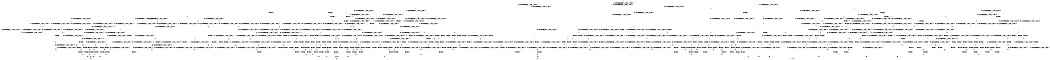 digraph BCG {
size = "7, 10.5";
center = TRUE;
node [shape = circle];
0 [peripheries = 2];
0 -> 1 [label = "EX !0 !ATOMIC_EXCH_BRANCH (1, +1, TRUE, +0, 2, TRUE) !{0}"];
0 -> 2 [label = "EX !2 !ATOMIC_EXCH_BRANCH (1, +0, TRUE, +0, 1, TRUE) !{0}"];
0 -> 3 [label = "EX !1 !ATOMIC_EXCH_BRANCH (1, +1, TRUE, +0, 3, TRUE) !{0}"];
0 -> 4 [label = "EX !0 !ATOMIC_EXCH_BRANCH (1, +1, TRUE, +0, 2, TRUE) !{0}"];
1 -> 5 [label = "EX !2 !ATOMIC_EXCH_BRANCH (1, +0, TRUE, +0, 1, FALSE) !{0}"];
1 -> 6 [label = "EX !1 !ATOMIC_EXCH_BRANCH (1, +1, TRUE, +0, 3, FALSE) !{0}"];
1 -> 7 [label = "TERMINATE !0"];
2 -> 2 [label = "EX !2 !ATOMIC_EXCH_BRANCH (1, +0, TRUE, +0, 1, TRUE) !{0}"];
2 -> 8 [label = "EX !0 !ATOMIC_EXCH_BRANCH (1, +1, TRUE, +0, 2, TRUE) !{0}"];
2 -> 9 [label = "EX !1 !ATOMIC_EXCH_BRANCH (1, +1, TRUE, +0, 3, TRUE) !{0}"];
2 -> 10 [label = "EX !0 !ATOMIC_EXCH_BRANCH (1, +1, TRUE, +0, 2, TRUE) !{0}"];
3 -> 11 [label = "EX !0 !ATOMIC_EXCH_BRANCH (1, +1, TRUE, +0, 2, FALSE) !{0}"];
3 -> 12 [label = "EX !2 !ATOMIC_EXCH_BRANCH (1, +0, TRUE, +0, 1, FALSE) !{0}"];
3 -> 13 [label = "TERMINATE !1"];
3 -> 14 [label = "EX !0 !ATOMIC_EXCH_BRANCH (1, +1, TRUE, +0, 2, FALSE) !{0}"];
4 -> 15 [label = "EX !2 !ATOMIC_EXCH_BRANCH (1, +0, TRUE, +0, 1, FALSE) !{0}"];
4 -> 16 [label = "EX !1 !ATOMIC_EXCH_BRANCH (1, +1, TRUE, +0, 3, FALSE) !{0}"];
4 -> 17 [label = "TERMINATE !0"];
5 -> 18 [label = "EX !1 !ATOMIC_EXCH_BRANCH (1, +1, TRUE, +0, 3, TRUE) !{0}"];
5 -> 19 [label = "TERMINATE !0"];
5 -> 20 [label = "TERMINATE !2"];
6 -> 21 [label = "EX !1 !ATOMIC_EXCH_BRANCH (1, +0, TRUE, +1, 1, TRUE) !{0}"];
6 -> 22 [label = "EX !2 !ATOMIC_EXCH_BRANCH (1, +0, TRUE, +0, 1, FALSE) !{0}"];
6 -> 23 [label = "TERMINATE !0"];
7 -> 24 [label = "EX !1 !ATOMIC_EXCH_BRANCH (1, +1, TRUE, +0, 3, FALSE) !{1}"];
7 -> 25 [label = "EX !2 !ATOMIC_EXCH_BRANCH (1, +0, TRUE, +0, 1, FALSE) !{1}"];
7 -> 26 [label = "EX !1 !ATOMIC_EXCH_BRANCH (1, +1, TRUE, +0, 3, FALSE) !{1}"];
8 -> 5 [label = "EX !2 !ATOMIC_EXCH_BRANCH (1, +0, TRUE, +0, 1, FALSE) !{0}"];
8 -> 27 [label = "EX !1 !ATOMIC_EXCH_BRANCH (1, +1, TRUE, +0, 3, FALSE) !{0}"];
8 -> 28 [label = "TERMINATE !0"];
9 -> 12 [label = "EX !2 !ATOMIC_EXCH_BRANCH (1, +0, TRUE, +0, 1, FALSE) !{0}"];
9 -> 29 [label = "EX !0 !ATOMIC_EXCH_BRANCH (1, +1, TRUE, +0, 2, FALSE) !{0}"];
9 -> 30 [label = "TERMINATE !1"];
9 -> 31 [label = "EX !0 !ATOMIC_EXCH_BRANCH (1, +1, TRUE, +0, 2, FALSE) !{0}"];
10 -> 15 [label = "EX !2 !ATOMIC_EXCH_BRANCH (1, +0, TRUE, +0, 1, FALSE) !{0}"];
10 -> 32 [label = "EX !1 !ATOMIC_EXCH_BRANCH (1, +1, TRUE, +0, 3, FALSE) !{0}"];
10 -> 33 [label = "TERMINATE !0"];
11 -> 34 [label = "EX !2 !ATOMIC_EXCH_BRANCH (1, +0, TRUE, +0, 1, FALSE) !{0}"];
11 -> 35 [label = "TERMINATE !0"];
11 -> 36 [label = "TERMINATE !1"];
12 -> 18 [label = "EX !0 !ATOMIC_EXCH_BRANCH (1, +1, TRUE, +0, 2, TRUE) !{0}"];
12 -> 37 [label = "TERMINATE !2"];
12 -> 38 [label = "TERMINATE !1"];
12 -> 39 [label = "EX !0 !ATOMIC_EXCH_BRANCH (1, +1, TRUE, +0, 2, TRUE) !{0}"];
13 -> 40 [label = "EX !0 !ATOMIC_EXCH_BRANCH (1, +1, TRUE, +0, 2, FALSE) !{0}"];
13 -> 41 [label = "EX !2 !ATOMIC_EXCH_BRANCH (1, +0, TRUE, +0, 1, FALSE) !{0}"];
13 -> 42 [label = "EX !0 !ATOMIC_EXCH_BRANCH (1, +1, TRUE, +0, 2, FALSE) !{0}"];
14 -> 43 [label = "EX !2 !ATOMIC_EXCH_BRANCH (1, +0, TRUE, +0, 1, FALSE) !{0}"];
14 -> 44 [label = "TERMINATE !0"];
14 -> 45 [label = "TERMINATE !1"];
15 -> 39 [label = "EX !1 !ATOMIC_EXCH_BRANCH (1, +1, TRUE, +0, 3, TRUE) !{0}"];
15 -> 46 [label = "TERMINATE !0"];
15 -> 47 [label = "TERMINATE !2"];
16 -> 48 [label = "EX !1 !ATOMIC_EXCH_BRANCH (1, +0, TRUE, +1, 1, TRUE) !{0}"];
16 -> 49 [label = "EX !2 !ATOMIC_EXCH_BRANCH (1, +0, TRUE, +0, 1, FALSE) !{0}"];
16 -> 50 [label = "TERMINATE !0"];
17 -> 51 [label = "EX !1 !ATOMIC_EXCH_BRANCH (1, +1, TRUE, +0, 3, FALSE) !{1}"];
17 -> 52 [label = "EX !2 !ATOMIC_EXCH_BRANCH (1, +0, TRUE, +0, 1, FALSE) !{1}"];
18 -> 53 [label = "TERMINATE !0"];
18 -> 54 [label = "TERMINATE !2"];
18 -> 55 [label = "TERMINATE !1"];
19 -> 56 [label = "EX !1 !ATOMIC_EXCH_BRANCH (1, +1, TRUE, +0, 3, TRUE) !{1}"];
19 -> 57 [label = "TERMINATE !2"];
19 -> 58 [label = "EX !1 !ATOMIC_EXCH_BRANCH (1, +1, TRUE, +0, 3, TRUE) !{1}"];
20 -> 59 [label = "EX !1 !ATOMIC_EXCH_BRANCH (1, +1, TRUE, +0, 3, TRUE) !{0}"];
20 -> 60 [label = "TERMINATE !0"];
21 -> 61 [label = "EX !1 !ATOMIC_EXCH_BRANCH (1, +1, TRUE, +0, 3, TRUE) !{0}"];
21 -> 62 [label = "EX !2 !ATOMIC_EXCH_BRANCH (1, +0, TRUE, +0, 1, TRUE) !{0}"];
21 -> 63 [label = "TERMINATE !0"];
22 -> 64 [label = "EX !1 !ATOMIC_EXCH_BRANCH (1, +0, TRUE, +1, 1, FALSE) !{0}"];
22 -> 65 [label = "TERMINATE !0"];
22 -> 66 [label = "TERMINATE !2"];
23 -> 67 [label = "EX !1 !ATOMIC_EXCH_BRANCH (1, +0, TRUE, +1, 1, TRUE) !{1}"];
23 -> 68 [label = "EX !2 !ATOMIC_EXCH_BRANCH (1, +0, TRUE, +0, 1, FALSE) !{1}"];
23 -> 69 [label = "EX !1 !ATOMIC_EXCH_BRANCH (1, +0, TRUE, +1, 1, TRUE) !{1}"];
24 -> 67 [label = "EX !1 !ATOMIC_EXCH_BRANCH (1, +0, TRUE, +1, 1, TRUE) !{1}"];
24 -> 68 [label = "EX !2 !ATOMIC_EXCH_BRANCH (1, +0, TRUE, +0, 1, FALSE) !{1}"];
24 -> 69 [label = "EX !1 !ATOMIC_EXCH_BRANCH (1, +0, TRUE, +1, 1, TRUE) !{1}"];
25 -> 56 [label = "EX !1 !ATOMIC_EXCH_BRANCH (1, +1, TRUE, +0, 3, TRUE) !{1}"];
25 -> 57 [label = "TERMINATE !2"];
25 -> 58 [label = "EX !1 !ATOMIC_EXCH_BRANCH (1, +1, TRUE, +0, 3, TRUE) !{1}"];
26 -> 70 [label = "EX !2 !ATOMIC_EXCH_BRANCH (1, +0, TRUE, +0, 1, FALSE) !{1}"];
26 -> 69 [label = "EX !1 !ATOMIC_EXCH_BRANCH (1, +0, TRUE, +1, 1, TRUE) !{1}"];
27 -> 71 [label = "EX !1 !ATOMIC_EXCH_BRANCH (1, +0, TRUE, +1, 1, TRUE) !{0}"];
27 -> 22 [label = "EX !2 !ATOMIC_EXCH_BRANCH (1, +0, TRUE, +0, 1, FALSE) !{0}"];
27 -> 72 [label = "TERMINATE !0"];
28 -> 25 [label = "EX !2 !ATOMIC_EXCH_BRANCH (1, +0, TRUE, +0, 1, FALSE) !{1}"];
28 -> 73 [label = "EX !1 !ATOMIC_EXCH_BRANCH (1, +1, TRUE, +0, 3, FALSE) !{1}"];
28 -> 74 [label = "EX !1 !ATOMIC_EXCH_BRANCH (1, +1, TRUE, +0, 3, FALSE) !{1}"];
29 -> 34 [label = "EX !2 !ATOMIC_EXCH_BRANCH (1, +0, TRUE, +0, 1, FALSE) !{0}"];
29 -> 75 [label = "TERMINATE !0"];
29 -> 76 [label = "TERMINATE !1"];
30 -> 41 [label = "EX !2 !ATOMIC_EXCH_BRANCH (1, +0, TRUE, +0, 1, FALSE) !{0}"];
30 -> 77 [label = "EX !0 !ATOMIC_EXCH_BRANCH (1, +1, TRUE, +0, 2, FALSE) !{0}"];
30 -> 78 [label = "EX !0 !ATOMIC_EXCH_BRANCH (1, +1, TRUE, +0, 2, FALSE) !{0}"];
31 -> 43 [label = "EX !2 !ATOMIC_EXCH_BRANCH (1, +0, TRUE, +0, 1, FALSE) !{0}"];
31 -> 79 [label = "TERMINATE !0"];
31 -> 80 [label = "TERMINATE !1"];
32 -> 81 [label = "EX !1 !ATOMIC_EXCH_BRANCH (1, +0, TRUE, +1, 1, TRUE) !{0}"];
32 -> 49 [label = "EX !2 !ATOMIC_EXCH_BRANCH (1, +0, TRUE, +0, 1, FALSE) !{0}"];
32 -> 82 [label = "TERMINATE !0"];
33 -> 52 [label = "EX !2 !ATOMIC_EXCH_BRANCH (1, +0, TRUE, +0, 1, FALSE) !{1}"];
33 -> 83 [label = "EX !1 !ATOMIC_EXCH_BRANCH (1, +1, TRUE, +0, 3, FALSE) !{1}"];
34 -> 84 [label = "TERMINATE !0"];
34 -> 85 [label = "TERMINATE !2"];
34 -> 86 [label = "TERMINATE !1"];
35 -> 87 [label = "EX !2 !ATOMIC_EXCH_BRANCH (1, +0, TRUE, +0, 1, FALSE) !{1}"];
35 -> 88 [label = "TERMINATE !1"];
36 -> 89 [label = "EX !2 !ATOMIC_EXCH_BRANCH (1, +0, TRUE, +0, 1, FALSE) !{0}"];
36 -> 90 [label = "TERMINATE !0"];
37 -> 59 [label = "EX !0 !ATOMIC_EXCH_BRANCH (1, +1, TRUE, +0, 2, TRUE) !{0}"];
37 -> 91 [label = "TERMINATE !1"];
37 -> 92 [label = "EX !0 !ATOMIC_EXCH_BRANCH (1, +1, TRUE, +0, 2, TRUE) !{0}"];
38 -> 93 [label = "EX !0 !ATOMIC_EXCH_BRANCH (1, +1, TRUE, +0, 2, TRUE) !{0}"];
38 -> 94 [label = "TERMINATE !2"];
38 -> 95 [label = "EX !0 !ATOMIC_EXCH_BRANCH (1, +1, TRUE, +0, 2, TRUE) !{0}"];
39 -> 96 [label = "TERMINATE !0"];
39 -> 97 [label = "TERMINATE !2"];
39 -> 98 [label = "TERMINATE !1"];
40 -> 89 [label = "EX !2 !ATOMIC_EXCH_BRANCH (1, +0, TRUE, +0, 1, FALSE) !{0}"];
40 -> 90 [label = "TERMINATE !0"];
41 -> 93 [label = "EX !0 !ATOMIC_EXCH_BRANCH (1, +1, TRUE, +0, 2, TRUE) !{0}"];
41 -> 94 [label = "TERMINATE !2"];
41 -> 95 [label = "EX !0 !ATOMIC_EXCH_BRANCH (1, +1, TRUE, +0, 2, TRUE) !{0}"];
42 -> 99 [label = "EX !2 !ATOMIC_EXCH_BRANCH (1, +0, TRUE, +0, 1, FALSE) !{0}"];
42 -> 100 [label = "TERMINATE !0"];
43 -> 101 [label = "TERMINATE !0"];
43 -> 102 [label = "TERMINATE !2"];
43 -> 103 [label = "TERMINATE !1"];
44 -> 104 [label = "EX !2 !ATOMIC_EXCH_BRANCH (1, +0, TRUE, +0, 1, FALSE) !{1}"];
44 -> 105 [label = "TERMINATE !1"];
45 -> 99 [label = "EX !2 !ATOMIC_EXCH_BRANCH (1, +0, TRUE, +0, 1, FALSE) !{0}"];
45 -> 100 [label = "TERMINATE !0"];
46 -> 106 [label = "EX !1 !ATOMIC_EXCH_BRANCH (1, +1, TRUE, +0, 3, TRUE) !{1}"];
46 -> 107 [label = "TERMINATE !2"];
47 -> 92 [label = "EX !1 !ATOMIC_EXCH_BRANCH (1, +1, TRUE, +0, 3, TRUE) !{0}"];
47 -> 108 [label = "TERMINATE !0"];
48 -> 109 [label = "EX !1 !ATOMIC_EXCH_BRANCH (1, +1, TRUE, +0, 3, TRUE) !{0}"];
48 -> 110 [label = "EX !2 !ATOMIC_EXCH_BRANCH (1, +0, TRUE, +0, 1, TRUE) !{0}"];
48 -> 111 [label = "TERMINATE !0"];
49 -> 112 [label = "EX !1 !ATOMIC_EXCH_BRANCH (1, +0, TRUE, +1, 1, FALSE) !{0}"];
49 -> 113 [label = "TERMINATE !0"];
49 -> 114 [label = "TERMINATE !2"];
50 -> 115 [label = "EX !1 !ATOMIC_EXCH_BRANCH (1, +0, TRUE, +1, 1, TRUE) !{1}"];
50 -> 116 [label = "EX !2 !ATOMIC_EXCH_BRANCH (1, +0, TRUE, +0, 1, FALSE) !{1}"];
51 -> 115 [label = "EX !1 !ATOMIC_EXCH_BRANCH (1, +0, TRUE, +1, 1, TRUE) !{1}"];
51 -> 116 [label = "EX !2 !ATOMIC_EXCH_BRANCH (1, +0, TRUE, +0, 1, FALSE) !{1}"];
52 -> 106 [label = "EX !1 !ATOMIC_EXCH_BRANCH (1, +1, TRUE, +0, 3, TRUE) !{1}"];
52 -> 107 [label = "TERMINATE !2"];
53 -> 117 [label = "TERMINATE !2"];
53 -> 118 [label = "TERMINATE !1"];
54 -> 119 [label = "TERMINATE !0"];
54 -> 120 [label = "TERMINATE !1"];
55 -> 121 [label = "TERMINATE !0"];
55 -> 122 [label = "TERMINATE !2"];
56 -> 117 [label = "TERMINATE !2"];
56 -> 118 [label = "TERMINATE !1"];
57 -> 123 [label = "EX !1 !ATOMIC_EXCH_BRANCH (1, +1, TRUE, +0, 3, TRUE) !{1}"];
57 -> 124 [label = "EX !1 !ATOMIC_EXCH_BRANCH (1, +1, TRUE, +0, 3, TRUE) !{1}"];
58 -> 125 [label = "TERMINATE !2"];
58 -> 126 [label = "TERMINATE !1"];
59 -> 119 [label = "TERMINATE !0"];
59 -> 120 [label = "TERMINATE !1"];
60 -> 123 [label = "EX !1 !ATOMIC_EXCH_BRANCH (1, +1, TRUE, +0, 3, TRUE) !{1}"];
60 -> 124 [label = "EX !1 !ATOMIC_EXCH_BRANCH (1, +1, TRUE, +0, 3, TRUE) !{1}"];
61 -> 34 [label = "EX !2 !ATOMIC_EXCH_BRANCH (1, +0, TRUE, +0, 1, FALSE) !{0}"];
61 -> 35 [label = "TERMINATE !0"];
61 -> 36 [label = "TERMINATE !1"];
62 -> 127 [label = "EX !1 !ATOMIC_EXCH_BRANCH (1, +1, TRUE, +0, 3, TRUE) !{0}"];
62 -> 62 [label = "EX !2 !ATOMIC_EXCH_BRANCH (1, +0, TRUE, +0, 1, TRUE) !{0}"];
62 -> 128 [label = "TERMINATE !0"];
63 -> 129 [label = "EX !1 !ATOMIC_EXCH_BRANCH (1, +1, TRUE, +0, 3, TRUE) !{1}"];
63 -> 130 [label = "EX !2 !ATOMIC_EXCH_BRANCH (1, +0, TRUE, +0, 1, TRUE) !{1}"];
63 -> 131 [label = "EX !1 !ATOMIC_EXCH_BRANCH (1, +1, TRUE, +0, 3, TRUE) !{1}"];
64 -> 84 [label = "TERMINATE !0"];
64 -> 85 [label = "TERMINATE !2"];
64 -> 86 [label = "TERMINATE !1"];
65 -> 132 [label = "EX !1 !ATOMIC_EXCH_BRANCH (1, +0, TRUE, +1, 1, FALSE) !{1}"];
65 -> 133 [label = "TERMINATE !2"];
65 -> 134 [label = "EX !1 !ATOMIC_EXCH_BRANCH (1, +0, TRUE, +1, 1, FALSE) !{1}"];
66 -> 135 [label = "EX !1 !ATOMIC_EXCH_BRANCH (1, +0, TRUE, +1, 1, FALSE) !{0}"];
66 -> 136 [label = "TERMINATE !0"];
67 -> 129 [label = "EX !1 !ATOMIC_EXCH_BRANCH (1, +1, TRUE, +0, 3, TRUE) !{1}"];
67 -> 130 [label = "EX !2 !ATOMIC_EXCH_BRANCH (1, +0, TRUE, +0, 1, TRUE) !{1}"];
67 -> 131 [label = "EX !1 !ATOMIC_EXCH_BRANCH (1, +1, TRUE, +0, 3, TRUE) !{1}"];
68 -> 132 [label = "EX !1 !ATOMIC_EXCH_BRANCH (1, +0, TRUE, +1, 1, FALSE) !{1}"];
68 -> 133 [label = "TERMINATE !2"];
68 -> 134 [label = "EX !1 !ATOMIC_EXCH_BRANCH (1, +0, TRUE, +1, 1, FALSE) !{1}"];
69 -> 137 [label = "EX !2 !ATOMIC_EXCH_BRANCH (1, +0, TRUE, +0, 1, TRUE) !{1}"];
69 -> 131 [label = "EX !1 !ATOMIC_EXCH_BRANCH (1, +1, TRUE, +0, 3, TRUE) !{1}"];
70 -> 138 [label = "TERMINATE !2"];
70 -> 134 [label = "EX !1 !ATOMIC_EXCH_BRANCH (1, +0, TRUE, +1, 1, FALSE) !{1}"];
71 -> 127 [label = "EX !1 !ATOMIC_EXCH_BRANCH (1, +1, TRUE, +0, 3, TRUE) !{0}"];
71 -> 62 [label = "EX !2 !ATOMIC_EXCH_BRANCH (1, +0, TRUE, +0, 1, TRUE) !{0}"];
71 -> 128 [label = "TERMINATE !0"];
72 -> 139 [label = "EX !1 !ATOMIC_EXCH_BRANCH (1, +0, TRUE, +1, 1, TRUE) !{1}"];
72 -> 68 [label = "EX !2 !ATOMIC_EXCH_BRANCH (1, +0, TRUE, +0, 1, FALSE) !{1}"];
72 -> 140 [label = "EX !1 !ATOMIC_EXCH_BRANCH (1, +0, TRUE, +1, 1, TRUE) !{1}"];
73 -> 139 [label = "EX !1 !ATOMIC_EXCH_BRANCH (1, +0, TRUE, +1, 1, TRUE) !{1}"];
73 -> 68 [label = "EX !2 !ATOMIC_EXCH_BRANCH (1, +0, TRUE, +0, 1, FALSE) !{1}"];
73 -> 140 [label = "EX !1 !ATOMIC_EXCH_BRANCH (1, +0, TRUE, +1, 1, TRUE) !{1}"];
74 -> 70 [label = "EX !2 !ATOMIC_EXCH_BRANCH (1, +0, TRUE, +0, 1, FALSE) !{1}"];
74 -> 140 [label = "EX !1 !ATOMIC_EXCH_BRANCH (1, +0, TRUE, +1, 1, TRUE) !{1}"];
75 -> 87 [label = "EX !2 !ATOMIC_EXCH_BRANCH (1, +0, TRUE, +0, 1, FALSE) !{1}"];
75 -> 141 [label = "TERMINATE !1"];
76 -> 89 [label = "EX !2 !ATOMIC_EXCH_BRANCH (1, +0, TRUE, +0, 1, FALSE) !{0}"];
76 -> 142 [label = "TERMINATE !0"];
77 -> 89 [label = "EX !2 !ATOMIC_EXCH_BRANCH (1, +0, TRUE, +0, 1, FALSE) !{0}"];
77 -> 142 [label = "TERMINATE !0"];
78 -> 99 [label = "EX !2 !ATOMIC_EXCH_BRANCH (1, +0, TRUE, +0, 1, FALSE) !{0}"];
78 -> 143 [label = "TERMINATE !0"];
79 -> 104 [label = "EX !2 !ATOMIC_EXCH_BRANCH (1, +0, TRUE, +0, 1, FALSE) !{1}"];
79 -> 144 [label = "TERMINATE !1"];
80 -> 99 [label = "EX !2 !ATOMIC_EXCH_BRANCH (1, +0, TRUE, +0, 1, FALSE) !{0}"];
80 -> 143 [label = "TERMINATE !0"];
81 -> 145 [label = "EX !1 !ATOMIC_EXCH_BRANCH (1, +1, TRUE, +0, 3, TRUE) !{0}"];
81 -> 110 [label = "EX !2 !ATOMIC_EXCH_BRANCH (1, +0, TRUE, +0, 1, TRUE) !{0}"];
81 -> 146 [label = "TERMINATE !0"];
82 -> 147 [label = "EX !1 !ATOMIC_EXCH_BRANCH (1, +0, TRUE, +1, 1, TRUE) !{1}"];
82 -> 116 [label = "EX !2 !ATOMIC_EXCH_BRANCH (1, +0, TRUE, +0, 1, FALSE) !{1}"];
83 -> 147 [label = "EX !1 !ATOMIC_EXCH_BRANCH (1, +0, TRUE, +1, 1, TRUE) !{1}"];
83 -> 116 [label = "EX !2 !ATOMIC_EXCH_BRANCH (1, +0, TRUE, +0, 1, FALSE) !{1}"];
84 -> 148 [label = "TERMINATE !2"];
84 -> 149 [label = "TERMINATE !1"];
85 -> 150 [label = "TERMINATE !0"];
85 -> 151 [label = "TERMINATE !1"];
86 -> 152 [label = "TERMINATE !0"];
86 -> 153 [label = "TERMINATE !2"];
87 -> 148 [label = "TERMINATE !2"];
87 -> 149 [label = "TERMINATE !1"];
88 -> 154 [label = "EX !2 !ATOMIC_EXCH_BRANCH (1, +0, TRUE, +0, 1, FALSE) !{2}"];
88 -> 155 [label = "EX !2 !ATOMIC_EXCH_BRANCH (1, +0, TRUE, +0, 1, FALSE) !{2}"];
89 -> 152 [label = "TERMINATE !0"];
89 -> 153 [label = "TERMINATE !2"];
90 -> 154 [label = "EX !2 !ATOMIC_EXCH_BRANCH (1, +0, TRUE, +0, 1, FALSE) !{2}"];
90 -> 155 [label = "EX !2 !ATOMIC_EXCH_BRANCH (1, +0, TRUE, +0, 1, FALSE) !{2}"];
91 -> 156 [label = "EX !0 !ATOMIC_EXCH_BRANCH (1, +1, TRUE, +0, 2, TRUE) !{0}"];
91 -> 157 [label = "EX !0 !ATOMIC_EXCH_BRANCH (1, +1, TRUE, +0, 2, TRUE) !{0}"];
92 -> 158 [label = "TERMINATE !0"];
92 -> 159 [label = "TERMINATE !1"];
93 -> 121 [label = "TERMINATE !0"];
93 -> 122 [label = "TERMINATE !2"];
94 -> 156 [label = "EX !0 !ATOMIC_EXCH_BRANCH (1, +1, TRUE, +0, 2, TRUE) !{0}"];
94 -> 157 [label = "EX !0 !ATOMIC_EXCH_BRANCH (1, +1, TRUE, +0, 2, TRUE) !{0}"];
95 -> 160 [label = "TERMINATE !0"];
95 -> 161 [label = "TERMINATE !2"];
96 -> 162 [label = "TERMINATE !2"];
96 -> 163 [label = "TERMINATE !1"];
97 -> 158 [label = "TERMINATE !0"];
97 -> 159 [label = "TERMINATE !1"];
98 -> 160 [label = "TERMINATE !0"];
98 -> 161 [label = "TERMINATE !2"];
99 -> 164 [label = "TERMINATE !0"];
99 -> 165 [label = "TERMINATE !2"];
100 -> 166 [label = "EX !2 !ATOMIC_EXCH_BRANCH (1, +0, TRUE, +0, 1, FALSE) !{2}"];
101 -> 167 [label = "TERMINATE !2"];
101 -> 168 [label = "TERMINATE !1"];
102 -> 169 [label = "TERMINATE !0"];
102 -> 170 [label = "TERMINATE !1"];
103 -> 164 [label = "TERMINATE !0"];
103 -> 165 [label = "TERMINATE !2"];
104 -> 167 [label = "TERMINATE !2"];
104 -> 168 [label = "TERMINATE !1"];
105 -> 166 [label = "EX !2 !ATOMIC_EXCH_BRANCH (1, +0, TRUE, +0, 1, FALSE) !{2}"];
106 -> 162 [label = "TERMINATE !2"];
106 -> 163 [label = "TERMINATE !1"];
107 -> 171 [label = "EX !1 !ATOMIC_EXCH_BRANCH (1, +1, TRUE, +0, 3, TRUE) !{1}"];
108 -> 171 [label = "EX !1 !ATOMIC_EXCH_BRANCH (1, +1, TRUE, +0, 3, TRUE) !{1}"];
109 -> 43 [label = "EX !2 !ATOMIC_EXCH_BRANCH (1, +0, TRUE, +0, 1, FALSE) !{0}"];
109 -> 44 [label = "TERMINATE !0"];
109 -> 45 [label = "TERMINATE !1"];
110 -> 145 [label = "EX !1 !ATOMIC_EXCH_BRANCH (1, +1, TRUE, +0, 3, TRUE) !{0}"];
110 -> 110 [label = "EX !2 !ATOMIC_EXCH_BRANCH (1, +0, TRUE, +0, 1, TRUE) !{0}"];
110 -> 146 [label = "TERMINATE !0"];
111 -> 172 [label = "EX !1 !ATOMIC_EXCH_BRANCH (1, +1, TRUE, +0, 3, TRUE) !{1}"];
111 -> 173 [label = "EX !2 !ATOMIC_EXCH_BRANCH (1, +0, TRUE, +0, 1, TRUE) !{1}"];
112 -> 101 [label = "TERMINATE !0"];
112 -> 102 [label = "TERMINATE !2"];
112 -> 103 [label = "TERMINATE !1"];
113 -> 174 [label = "EX !1 !ATOMIC_EXCH_BRANCH (1, +0, TRUE, +1, 1, FALSE) !{1}"];
113 -> 175 [label = "TERMINATE !2"];
114 -> 176 [label = "EX !1 !ATOMIC_EXCH_BRANCH (1, +0, TRUE, +1, 1, FALSE) !{0}"];
114 -> 177 [label = "TERMINATE !0"];
115 -> 172 [label = "EX !1 !ATOMIC_EXCH_BRANCH (1, +1, TRUE, +0, 3, TRUE) !{1}"];
115 -> 173 [label = "EX !2 !ATOMIC_EXCH_BRANCH (1, +0, TRUE, +0, 1, TRUE) !{1}"];
116 -> 174 [label = "EX !1 !ATOMIC_EXCH_BRANCH (1, +0, TRUE, +1, 1, FALSE) !{1}"];
116 -> 175 [label = "TERMINATE !2"];
117 -> 178 [label = "TERMINATE !1"];
118 -> 179 [label = "TERMINATE !2"];
119 -> 178 [label = "TERMINATE !1"];
120 -> 180 [label = "TERMINATE !0"];
121 -> 179 [label = "TERMINATE !2"];
122 -> 180 [label = "TERMINATE !0"];
123 -> 178 [label = "TERMINATE !1"];
124 -> 181 [label = "TERMINATE !1"];
125 -> 181 [label = "TERMINATE !1"];
126 -> 182 [label = "TERMINATE !2"];
127 -> 34 [label = "EX !2 !ATOMIC_EXCH_BRANCH (1, +0, TRUE, +0, 1, FALSE) !{0}"];
127 -> 75 [label = "TERMINATE !0"];
127 -> 76 [label = "TERMINATE !1"];
128 -> 183 [label = "EX !1 !ATOMIC_EXCH_BRANCH (1, +1, TRUE, +0, 3, TRUE) !{1}"];
128 -> 130 [label = "EX !2 !ATOMIC_EXCH_BRANCH (1, +0, TRUE, +0, 1, TRUE) !{1}"];
128 -> 184 [label = "EX !1 !ATOMIC_EXCH_BRANCH (1, +1, TRUE, +0, 3, TRUE) !{1}"];
129 -> 87 [label = "EX !2 !ATOMIC_EXCH_BRANCH (1, +0, TRUE, +0, 1, FALSE) !{1}"];
129 -> 88 [label = "TERMINATE !1"];
130 -> 183 [label = "EX !1 !ATOMIC_EXCH_BRANCH (1, +1, TRUE, +0, 3, TRUE) !{1}"];
130 -> 130 [label = "EX !2 !ATOMIC_EXCH_BRANCH (1, +0, TRUE, +0, 1, TRUE) !{1}"];
130 -> 184 [label = "EX !1 !ATOMIC_EXCH_BRANCH (1, +1, TRUE, +0, 3, TRUE) !{1}"];
131 -> 185 [label = "EX !2 !ATOMIC_EXCH_BRANCH (1, +0, TRUE, +0, 1, FALSE) !{1}"];
131 -> 186 [label = "TERMINATE !1"];
132 -> 148 [label = "TERMINATE !2"];
132 -> 149 [label = "TERMINATE !1"];
133 -> 187 [label = "EX !1 !ATOMIC_EXCH_BRANCH (1, +0, TRUE, +1, 1, FALSE) !{1}"];
133 -> 188 [label = "EX !1 !ATOMIC_EXCH_BRANCH (1, +0, TRUE, +1, 1, FALSE) !{1}"];
134 -> 189 [label = "TERMINATE !2"];
134 -> 190 [label = "TERMINATE !1"];
135 -> 150 [label = "TERMINATE !0"];
135 -> 151 [label = "TERMINATE !1"];
136 -> 187 [label = "EX !1 !ATOMIC_EXCH_BRANCH (1, +0, TRUE, +1, 1, FALSE) !{1}"];
136 -> 188 [label = "EX !1 !ATOMIC_EXCH_BRANCH (1, +0, TRUE, +1, 1, FALSE) !{1}"];
137 -> 137 [label = "EX !2 !ATOMIC_EXCH_BRANCH (1, +0, TRUE, +0, 1, TRUE) !{1}"];
137 -> 184 [label = "EX !1 !ATOMIC_EXCH_BRANCH (1, +1, TRUE, +0, 3, TRUE) !{1}"];
138 -> 188 [label = "EX !1 !ATOMIC_EXCH_BRANCH (1, +0, TRUE, +1, 1, FALSE) !{1}"];
139 -> 183 [label = "EX !1 !ATOMIC_EXCH_BRANCH (1, +1, TRUE, +0, 3, TRUE) !{1}"];
139 -> 130 [label = "EX !2 !ATOMIC_EXCH_BRANCH (1, +0, TRUE, +0, 1, TRUE) !{1}"];
139 -> 184 [label = "EX !1 !ATOMIC_EXCH_BRANCH (1, +1, TRUE, +0, 3, TRUE) !{1}"];
140 -> 137 [label = "EX !2 !ATOMIC_EXCH_BRANCH (1, +0, TRUE, +0, 1, TRUE) !{1}"];
140 -> 184 [label = "EX !1 !ATOMIC_EXCH_BRANCH (1, +1, TRUE, +0, 3, TRUE) !{1}"];
141 -> 154 [label = "EX !2 !ATOMIC_EXCH_BRANCH (1, +0, TRUE, +0, 1, FALSE) !{2}"];
141 -> 155 [label = "EX !2 !ATOMIC_EXCH_BRANCH (1, +0, TRUE, +0, 1, FALSE) !{2}"];
142 -> 154 [label = "EX !2 !ATOMIC_EXCH_BRANCH (1, +0, TRUE, +0, 1, FALSE) !{2}"];
142 -> 155 [label = "EX !2 !ATOMIC_EXCH_BRANCH (1, +0, TRUE, +0, 1, FALSE) !{2}"];
143 -> 166 [label = "EX !2 !ATOMIC_EXCH_BRANCH (1, +0, TRUE, +0, 1, FALSE) !{2}"];
144 -> 166 [label = "EX !2 !ATOMIC_EXCH_BRANCH (1, +0, TRUE, +0, 1, FALSE) !{2}"];
145 -> 43 [label = "EX !2 !ATOMIC_EXCH_BRANCH (1, +0, TRUE, +0, 1, FALSE) !{0}"];
145 -> 79 [label = "TERMINATE !0"];
145 -> 80 [label = "TERMINATE !1"];
146 -> 191 [label = "EX !1 !ATOMIC_EXCH_BRANCH (1, +1, TRUE, +0, 3, TRUE) !{1}"];
146 -> 173 [label = "EX !2 !ATOMIC_EXCH_BRANCH (1, +0, TRUE, +0, 1, TRUE) !{1}"];
147 -> 191 [label = "EX !1 !ATOMIC_EXCH_BRANCH (1, +1, TRUE, +0, 3, TRUE) !{1}"];
147 -> 173 [label = "EX !2 !ATOMIC_EXCH_BRANCH (1, +0, TRUE, +0, 1, TRUE) !{1}"];
148 -> 192 [label = "TERMINATE !1"];
149 -> 193 [label = "TERMINATE !2"];
150 -> 192 [label = "TERMINATE !1"];
151 -> 194 [label = "TERMINATE !0"];
152 -> 193 [label = "TERMINATE !2"];
153 -> 194 [label = "TERMINATE !0"];
154 -> 193 [label = "TERMINATE !2"];
155 -> 195 [label = "TERMINATE !2"];
156 -> 180 [label = "TERMINATE !0"];
157 -> 196 [label = "TERMINATE !0"];
158 -> 197 [label = "TERMINATE !1"];
159 -> 196 [label = "TERMINATE !0"];
160 -> 198 [label = "TERMINATE !2"];
161 -> 196 [label = "TERMINATE !0"];
162 -> 197 [label = "TERMINATE !1"];
163 -> 198 [label = "TERMINATE !2"];
164 -> 199 [label = "TERMINATE !2"];
165 -> 200 [label = "TERMINATE !0"];
166 -> 199 [label = "TERMINATE !2"];
167 -> 201 [label = "TERMINATE !1"];
168 -> 199 [label = "TERMINATE !2"];
169 -> 201 [label = "TERMINATE !1"];
170 -> 200 [label = "TERMINATE !0"];
171 -> 197 [label = "TERMINATE !1"];
172 -> 104 [label = "EX !2 !ATOMIC_EXCH_BRANCH (1, +0, TRUE, +0, 1, FALSE) !{1}"];
172 -> 105 [label = "TERMINATE !1"];
173 -> 191 [label = "EX !1 !ATOMIC_EXCH_BRANCH (1, +1, TRUE, +0, 3, TRUE) !{1}"];
173 -> 173 [label = "EX !2 !ATOMIC_EXCH_BRANCH (1, +0, TRUE, +0, 1, TRUE) !{1}"];
174 -> 167 [label = "TERMINATE !2"];
174 -> 168 [label = "TERMINATE !1"];
175 -> 202 [label = "EX !1 !ATOMIC_EXCH_BRANCH (1, +0, TRUE, +1, 1, FALSE) !{1}"];
176 -> 169 [label = "TERMINATE !0"];
176 -> 170 [label = "TERMINATE !1"];
177 -> 202 [label = "EX !1 !ATOMIC_EXCH_BRANCH (1, +0, TRUE, +1, 1, FALSE) !{1}"];
178 -> 203 [label = "exit"];
179 -> 203 [label = "exit"];
180 -> 203 [label = "exit"];
181 -> 204 [label = "exit"];
182 -> 204 [label = "exit"];
183 -> 87 [label = "EX !2 !ATOMIC_EXCH_BRANCH (1, +0, TRUE, +0, 1, FALSE) !{1}"];
183 -> 141 [label = "TERMINATE !1"];
184 -> 185 [label = "EX !2 !ATOMIC_EXCH_BRANCH (1, +0, TRUE, +0, 1, FALSE) !{1}"];
184 -> 205 [label = "TERMINATE !1"];
185 -> 189 [label = "TERMINATE !2"];
185 -> 190 [label = "TERMINATE !1"];
186 -> 206 [label = "EX !2 !ATOMIC_EXCH_BRANCH (1, +0, TRUE, +0, 1, FALSE) !{2}"];
187 -> 192 [label = "TERMINATE !1"];
188 -> 207 [label = "TERMINATE !1"];
189 -> 207 [label = "TERMINATE !1"];
190 -> 208 [label = "TERMINATE !2"];
191 -> 104 [label = "EX !2 !ATOMIC_EXCH_BRANCH (1, +0, TRUE, +0, 1, FALSE) !{1}"];
191 -> 144 [label = "TERMINATE !1"];
192 -> 203 [label = "exit"];
193 -> 203 [label = "exit"];
194 -> 203 [label = "exit"];
195 -> 209 [label = "exit"];
196 -> 210 [label = "exit"];
197 -> 210 [label = "exit"];
198 -> 210 [label = "exit"];
199 -> 210 [label = "exit"];
200 -> 210 [label = "exit"];
201 -> 210 [label = "exit"];
202 -> 201 [label = "TERMINATE !1"];
205 -> 206 [label = "EX !2 !ATOMIC_EXCH_BRANCH (1, +0, TRUE, +0, 1, FALSE) !{2}"];
206 -> 208 [label = "TERMINATE !2"];
207 -> 204 [label = "exit"];
208 -> 204 [label = "exit"];
}
